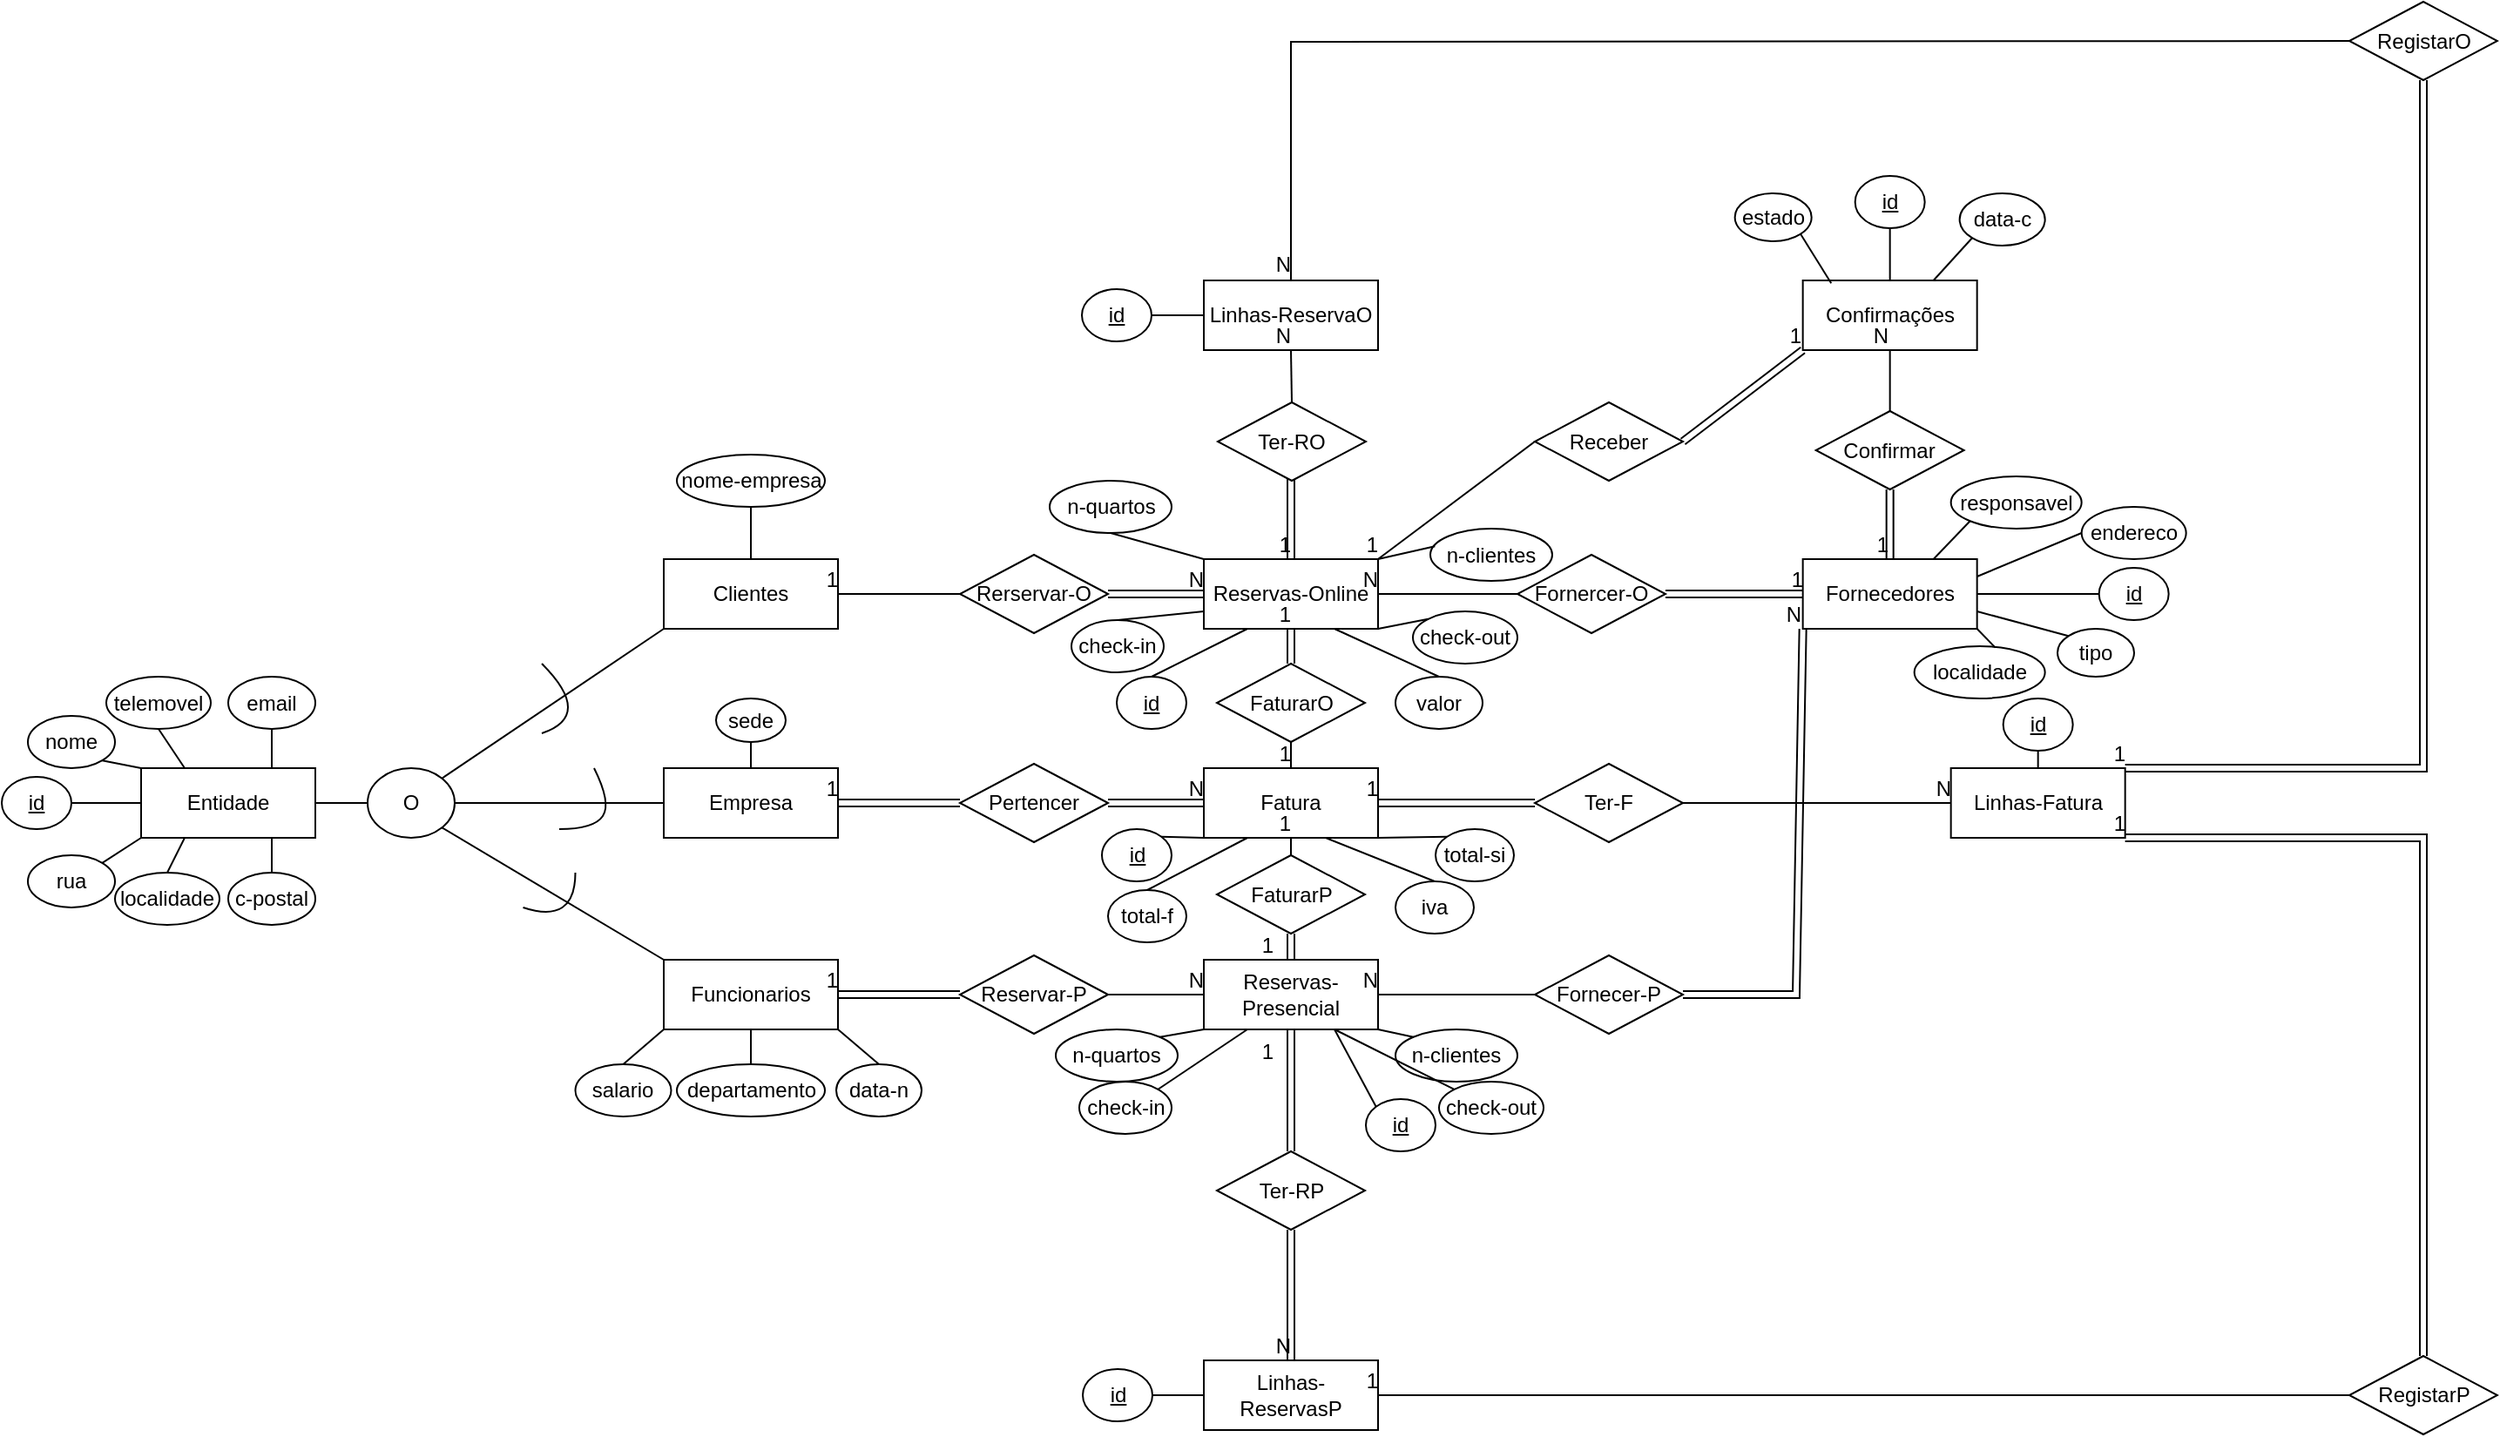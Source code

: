 <mxfile version="18.0.6" type="device"><diagram id="mdg92QptUaK5WNWmYvGY" name="Página-1"><mxGraphModel dx="1504" dy="754" grid="1" gridSize="10" guides="1" tooltips="1" connect="1" arrows="1" fold="1" page="1" pageScale="1" pageWidth="827" pageHeight="1169" math="0" shadow="0"><root><mxCell id="0"/><mxCell id="1" parent="0"/><mxCell id="GrC5DB3GhfZrmPasR_Ly-1" value="Entidade" style="whiteSpace=wrap;html=1;align=center;" parent="1" vertex="1"><mxGeometry x="210" y="570" width="100" height="40" as="geometry"/></mxCell><mxCell id="GrC5DB3GhfZrmPasR_Ly-2" value="Clientes" style="whiteSpace=wrap;html=1;align=center;" parent="1" vertex="1"><mxGeometry x="510" y="450" width="100" height="40" as="geometry"/></mxCell><mxCell id="GrC5DB3GhfZrmPasR_Ly-3" value="Funcionarios" style="whiteSpace=wrap;html=1;align=center;" parent="1" vertex="1"><mxGeometry x="510" y="680" width="100" height="40" as="geometry"/></mxCell><mxCell id="GrC5DB3GhfZrmPasR_Ly-4" value="Reservas-Online" style="whiteSpace=wrap;html=1;align=center;" parent="1" vertex="1"><mxGeometry x="820" y="450" width="100" height="40" as="geometry"/></mxCell><mxCell id="GrC5DB3GhfZrmPasR_Ly-5" value="Reservas-Presencial" style="whiteSpace=wrap;html=1;align=center;" parent="1" vertex="1"><mxGeometry x="820" y="680" width="100" height="40" as="geometry"/></mxCell><mxCell id="GrC5DB3GhfZrmPasR_Ly-6" value="Empresa" style="whiteSpace=wrap;html=1;align=center;" parent="1" vertex="1"><mxGeometry x="510" y="570" width="100" height="40" as="geometry"/></mxCell><mxCell id="GrC5DB3GhfZrmPasR_Ly-7" value="Fornecedores" style="whiteSpace=wrap;html=1;align=center;" parent="1" vertex="1"><mxGeometry x="1163.83" y="450" width="100" height="40" as="geometry"/></mxCell><mxCell id="GrC5DB3GhfZrmPasR_Ly-8" value="Fatura" style="whiteSpace=wrap;html=1;align=center;" parent="1" vertex="1"><mxGeometry x="820" y="570" width="100" height="40" as="geometry"/></mxCell><mxCell id="GrC5DB3GhfZrmPasR_Ly-9" value="Linhas-Fatura" style="whiteSpace=wrap;html=1;align=center;" parent="1" vertex="1"><mxGeometry x="1248.83" y="570" width="100" height="40" as="geometry"/></mxCell><mxCell id="GrC5DB3GhfZrmPasR_Ly-10" value="Confirmações" style="whiteSpace=wrap;html=1;align=center;" parent="1" vertex="1"><mxGeometry x="1163.83" y="290" width="100" height="40" as="geometry"/></mxCell><mxCell id="GrC5DB3GhfZrmPasR_Ly-11" value="" style="endArrow=none;html=1;rounded=0;entryX=0;entryY=1;entryDx=0;entryDy=0;exitX=1;exitY=0;exitDx=0;exitDy=0;" parent="1" source="zmXxQXnWFgljF4syufsj-132" target="GrC5DB3GhfZrmPasR_Ly-2" edge="1"><mxGeometry width="50" height="50" relative="1" as="geometry"><mxPoint x="390" y="570" as="sourcePoint"/><mxPoint x="760" y="610" as="targetPoint"/></mxGeometry></mxCell><mxCell id="GrC5DB3GhfZrmPasR_Ly-12" value="" style="endArrow=none;html=1;rounded=0;entryX=0;entryY=0.5;entryDx=0;entryDy=0;exitX=1;exitY=0.5;exitDx=0;exitDy=0;" parent="1" source="zmXxQXnWFgljF4syufsj-132" target="GrC5DB3GhfZrmPasR_Ly-6" edge="1"><mxGeometry width="50" height="50" relative="1" as="geometry"><mxPoint x="420" y="600" as="sourcePoint"/><mxPoint x="760" y="610" as="targetPoint"/></mxGeometry></mxCell><mxCell id="GrC5DB3GhfZrmPasR_Ly-13" value="" style="endArrow=none;html=1;rounded=0;entryX=0;entryY=0;entryDx=0;entryDy=0;exitX=1;exitY=1;exitDx=0;exitDy=0;" parent="1" source="zmXxQXnWFgljF4syufsj-132" target="GrC5DB3GhfZrmPasR_Ly-3" edge="1"><mxGeometry width="50" height="50" relative="1" as="geometry"><mxPoint x="390" y="680" as="sourcePoint"/><mxPoint x="760" y="610" as="targetPoint"/></mxGeometry></mxCell><mxCell id="GrC5DB3GhfZrmPasR_Ly-16" value="" style="endArrow=none;html=1;rounded=0;startSize=14;endSize=14;sourcePerimeterSpacing=8;targetPerimeterSpacing=8;curved=1;" parent="1" edge="1"><mxGeometry relative="1" as="geometry"><mxPoint x="429.25" y="650" as="sourcePoint"/><mxPoint x="459.25" y="630" as="targetPoint"/><Array as="points"><mxPoint x="459.25" y="660"/></Array></mxGeometry></mxCell><mxCell id="GrC5DB3GhfZrmPasR_Ly-17" value="" style="endArrow=none;html=1;rounded=0;startSize=14;endSize=14;sourcePerimeterSpacing=8;targetPerimeterSpacing=8;curved=1;" parent="1" edge="1"><mxGeometry relative="1" as="geometry"><mxPoint x="450" y="605" as="sourcePoint"/><mxPoint x="470" y="570" as="targetPoint"/><Array as="points"><mxPoint x="470" y="605"/><mxPoint x="480" y="590"/></Array></mxGeometry></mxCell><mxCell id="GrC5DB3GhfZrmPasR_Ly-18" value="" style="endArrow=none;html=1;rounded=0;startSize=14;endSize=14;sourcePerimeterSpacing=8;targetPerimeterSpacing=8;curved=1;" parent="1" edge="1"><mxGeometry relative="1" as="geometry"><mxPoint x="440" y="550" as="sourcePoint"/><mxPoint x="440" y="510" as="targetPoint"/><Array as="points"><mxPoint x="470" y="540"/></Array></mxGeometry></mxCell><mxCell id="GrC5DB3GhfZrmPasR_Ly-19" value="Rerservar-O" style="shape=rhombus;perimeter=rhombusPerimeter;whiteSpace=wrap;html=1;align=center;" parent="1" vertex="1"><mxGeometry x="680" y="447.5" width="85" height="45" as="geometry"/></mxCell><mxCell id="GrC5DB3GhfZrmPasR_Ly-20" value="Reservar-P" style="shape=rhombus;perimeter=rhombusPerimeter;whiteSpace=wrap;html=1;align=center;" parent="1" vertex="1"><mxGeometry x="680" y="677.5" width="85" height="45" as="geometry"/></mxCell><mxCell id="GrC5DB3GhfZrmPasR_Ly-21" value="Fornercer-O" style="shape=rhombus;perimeter=rhombusPerimeter;whiteSpace=wrap;html=1;align=center;" parent="1" vertex="1"><mxGeometry x="1000" y="447.5" width="85" height="45" as="geometry"/></mxCell><mxCell id="GrC5DB3GhfZrmPasR_Ly-28" value="" style="shape=link;html=1;rounded=0;entryX=1;entryY=0.5;entryDx=0;entryDy=0;exitX=0;exitY=0.5;exitDx=0;exitDy=0;" parent="1" source="GrC5DB3GhfZrmPasR_Ly-20" target="GrC5DB3GhfZrmPasR_Ly-3" edge="1"><mxGeometry relative="1" as="geometry"><mxPoint x="690" y="490" as="sourcePoint"/><mxPoint x="620" y="490" as="targetPoint"/></mxGeometry></mxCell><mxCell id="GrC5DB3GhfZrmPasR_Ly-29" value="1" style="resizable=0;html=1;align=right;verticalAlign=bottom;" parent="GrC5DB3GhfZrmPasR_Ly-28" connectable="0" vertex="1"><mxGeometry x="1" relative="1" as="geometry"/></mxCell><mxCell id="GrC5DB3GhfZrmPasR_Ly-30" value="Confirmar" style="shape=rhombus;perimeter=rhombusPerimeter;whiteSpace=wrap;html=1;align=center;" parent="1" vertex="1"><mxGeometry x="1171.33" y="365" width="85" height="45" as="geometry"/></mxCell><mxCell id="GrC5DB3GhfZrmPasR_Ly-31" value="Receber" style="shape=rhombus;perimeter=rhombusPerimeter;whiteSpace=wrap;html=1;align=center;" parent="1" vertex="1"><mxGeometry x="1010" y="360" width="85" height="45" as="geometry"/></mxCell><mxCell id="GrC5DB3GhfZrmPasR_Ly-37" value="" style="shape=link;html=1;rounded=0;entryX=0.5;entryY=0;entryDx=0;entryDy=0;exitX=0.5;exitY=1;exitDx=0;exitDy=0;" parent="1" source="GrC5DB3GhfZrmPasR_Ly-30" target="GrC5DB3GhfZrmPasR_Ly-7" edge="1"><mxGeometry relative="1" as="geometry"><mxPoint x="958.83" y="540" as="sourcePoint"/><mxPoint x="1118.83" y="540" as="targetPoint"/></mxGeometry></mxCell><mxCell id="GrC5DB3GhfZrmPasR_Ly-38" value="1" style="resizable=0;html=1;align=right;verticalAlign=bottom;" parent="GrC5DB3GhfZrmPasR_Ly-37" connectable="0" vertex="1"><mxGeometry x="1" relative="1" as="geometry"/></mxCell><mxCell id="GrC5DB3GhfZrmPasR_Ly-41" value="" style="endArrow=none;html=1;rounded=0;entryX=0;entryY=0.5;entryDx=0;entryDy=0;exitX=1;exitY=0.5;exitDx=0;exitDy=0;" parent="1" source="GrC5DB3GhfZrmPasR_Ly-20" target="GrC5DB3GhfZrmPasR_Ly-5" edge="1"><mxGeometry relative="1" as="geometry"><mxPoint x="960" y="680" as="sourcePoint"/><mxPoint x="1120" y="680" as="targetPoint"/></mxGeometry></mxCell><mxCell id="GrC5DB3GhfZrmPasR_Ly-42" value="N" style="resizable=0;html=1;align=right;verticalAlign=bottom;" parent="GrC5DB3GhfZrmPasR_Ly-41" connectable="0" vertex="1"><mxGeometry x="1" relative="1" as="geometry"/></mxCell><mxCell id="GrC5DB3GhfZrmPasR_Ly-43" value="Pertencer" style="shape=rhombus;perimeter=rhombusPerimeter;whiteSpace=wrap;html=1;align=center;" parent="1" vertex="1"><mxGeometry x="680" y="567.5" width="85" height="45" as="geometry"/></mxCell><mxCell id="GrC5DB3GhfZrmPasR_Ly-46" value="" style="shape=link;html=1;rounded=0;entryX=0;entryY=0.5;entryDx=0;entryDy=0;exitX=1;exitY=0.5;exitDx=0;exitDy=0;" parent="1" source="GrC5DB3GhfZrmPasR_Ly-43" target="GrC5DB3GhfZrmPasR_Ly-8" edge="1"><mxGeometry relative="1" as="geometry"><mxPoint x="910" y="690" as="sourcePoint"/><mxPoint x="1070" y="690" as="targetPoint"/></mxGeometry></mxCell><mxCell id="GrC5DB3GhfZrmPasR_Ly-47" value="N" style="resizable=0;html=1;align=right;verticalAlign=bottom;" parent="GrC5DB3GhfZrmPasR_Ly-46" connectable="0" vertex="1"><mxGeometry x="1" relative="1" as="geometry"/></mxCell><mxCell id="GrC5DB3GhfZrmPasR_Ly-50" value="" style="shape=link;html=1;rounded=0;entryX=1;entryY=0.5;entryDx=0;entryDy=0;exitX=0;exitY=0.5;exitDx=0;exitDy=0;" parent="1" source="GrC5DB3GhfZrmPasR_Ly-43" target="GrC5DB3GhfZrmPasR_Ly-6" edge="1"><mxGeometry relative="1" as="geometry"><mxPoint x="910" y="690" as="sourcePoint"/><mxPoint x="1070" y="690" as="targetPoint"/></mxGeometry></mxCell><mxCell id="GrC5DB3GhfZrmPasR_Ly-51" value="1" style="resizable=0;html=1;align=right;verticalAlign=bottom;" parent="GrC5DB3GhfZrmPasR_Ly-50" connectable="0" vertex="1"><mxGeometry x="1" relative="1" as="geometry"/></mxCell><mxCell id="GrC5DB3GhfZrmPasR_Ly-52" value="Ter-F" style="shape=rhombus;perimeter=rhombusPerimeter;whiteSpace=wrap;html=1;align=center;" parent="1" vertex="1"><mxGeometry x="1010" y="567.5" width="85" height="45" as="geometry"/></mxCell><mxCell id="GrC5DB3GhfZrmPasR_Ly-53" value="" style="shape=link;html=1;rounded=0;entryX=1;entryY=0.5;entryDx=0;entryDy=0;exitX=0;exitY=0.5;exitDx=0;exitDy=0;" parent="1" source="GrC5DB3GhfZrmPasR_Ly-52" target="GrC5DB3GhfZrmPasR_Ly-8" edge="1"><mxGeometry relative="1" as="geometry"><mxPoint x="1160" y="680" as="sourcePoint"/><mxPoint x="1320" y="680" as="targetPoint"/></mxGeometry></mxCell><mxCell id="GrC5DB3GhfZrmPasR_Ly-54" value="1" style="resizable=0;html=1;align=right;verticalAlign=bottom;" parent="GrC5DB3GhfZrmPasR_Ly-53" connectable="0" vertex="1"><mxGeometry x="1" relative="1" as="geometry"/></mxCell><mxCell id="GrC5DB3GhfZrmPasR_Ly-55" value="" style="endArrow=none;html=1;rounded=0;entryX=0;entryY=0.5;entryDx=0;entryDy=0;exitX=1;exitY=0.5;exitDx=0;exitDy=0;" parent="1" source="GrC5DB3GhfZrmPasR_Ly-52" target="GrC5DB3GhfZrmPasR_Ly-9" edge="1"><mxGeometry relative="1" as="geometry"><mxPoint x="1160" y="680" as="sourcePoint"/><mxPoint x="1320" y="680" as="targetPoint"/></mxGeometry></mxCell><mxCell id="GrC5DB3GhfZrmPasR_Ly-56" value="N" style="resizable=0;html=1;align=right;verticalAlign=bottom;" parent="GrC5DB3GhfZrmPasR_Ly-55" connectable="0" vertex="1"><mxGeometry x="1" relative="1" as="geometry"/></mxCell><mxCell id="GrC5DB3GhfZrmPasR_Ly-62" value="" style="endArrow=none;html=1;rounded=0;entryX=1;entryY=0.5;entryDx=0;entryDy=0;exitX=0;exitY=0.5;exitDx=0;exitDy=0;" parent="1" source="GrC5DB3GhfZrmPasR_Ly-21" target="GrC5DB3GhfZrmPasR_Ly-4" edge="1"><mxGeometry relative="1" as="geometry"><mxPoint x="740" y="670" as="sourcePoint"/><mxPoint x="900" y="670" as="targetPoint"/></mxGeometry></mxCell><mxCell id="GrC5DB3GhfZrmPasR_Ly-63" value="N" style="resizable=0;html=1;align=right;verticalAlign=bottom;" parent="GrC5DB3GhfZrmPasR_Ly-62" connectable="0" vertex="1"><mxGeometry x="1" relative="1" as="geometry"/></mxCell><mxCell id="GrC5DB3GhfZrmPasR_Ly-64" value="Fornecer-P" style="shape=rhombus;perimeter=rhombusPerimeter;whiteSpace=wrap;html=1;align=center;" parent="1" vertex="1"><mxGeometry x="1010" y="677.5" width="85" height="45" as="geometry"/></mxCell><mxCell id="GrC5DB3GhfZrmPasR_Ly-65" value="" style="shape=link;html=1;rounded=0;entryX=0;entryY=1;entryDx=0;entryDy=0;exitX=1;exitY=0.5;exitDx=0;exitDy=0;" parent="1" source="GrC5DB3GhfZrmPasR_Ly-64" target="GrC5DB3GhfZrmPasR_Ly-7" edge="1"><mxGeometry relative="1" as="geometry"><mxPoint x="1075" y="587.5" as="sourcePoint"/><mxPoint x="1177.5" y="590" as="targetPoint"/><Array as="points"><mxPoint x="1160" y="700"/></Array></mxGeometry></mxCell><mxCell id="GrC5DB3GhfZrmPasR_Ly-66" value="N" style="resizable=0;html=1;align=right;verticalAlign=bottom;" parent="GrC5DB3GhfZrmPasR_Ly-65" connectable="0" vertex="1"><mxGeometry x="1" relative="1" as="geometry"/></mxCell><mxCell id="GrC5DB3GhfZrmPasR_Ly-67" value="" style="endArrow=none;html=1;rounded=0;entryX=1;entryY=0.5;entryDx=0;entryDy=0;exitX=0;exitY=0.5;exitDx=0;exitDy=0;" parent="1" source="GrC5DB3GhfZrmPasR_Ly-64" target="GrC5DB3GhfZrmPasR_Ly-5" edge="1"><mxGeometry relative="1" as="geometry"><mxPoint x="990" y="587.5" as="sourcePoint"/><mxPoint x="930" y="500" as="targetPoint"/></mxGeometry></mxCell><mxCell id="GrC5DB3GhfZrmPasR_Ly-68" value="N" style="resizable=0;html=1;align=right;verticalAlign=bottom;" parent="GrC5DB3GhfZrmPasR_Ly-67" connectable="0" vertex="1"><mxGeometry x="1" relative="1" as="geometry"/></mxCell><mxCell id="zmXxQXnWFgljF4syufsj-1" value="id" style="ellipse;whiteSpace=wrap;html=1;align=center;fontStyle=4;" vertex="1" parent="1"><mxGeometry x="130" y="575" width="40" height="30" as="geometry"/></mxCell><mxCell id="zmXxQXnWFgljF4syufsj-2" value="nome" style="ellipse;whiteSpace=wrap;html=1;align=center;" vertex="1" parent="1"><mxGeometry x="145" y="540" width="50" height="30" as="geometry"/></mxCell><mxCell id="zmXxQXnWFgljF4syufsj-3" value="rua" style="ellipse;whiteSpace=wrap;html=1;align=center;" vertex="1" parent="1"><mxGeometry x="145" y="620" width="50" height="30" as="geometry"/></mxCell><mxCell id="zmXxQXnWFgljF4syufsj-4" value="localidade" style="ellipse;whiteSpace=wrap;html=1;align=center;" vertex="1" parent="1"><mxGeometry x="195" y="630" width="60" height="30" as="geometry"/></mxCell><mxCell id="zmXxQXnWFgljF4syufsj-5" value="telemovel" style="ellipse;whiteSpace=wrap;html=1;align=center;" vertex="1" parent="1"><mxGeometry x="190" y="517.5" width="60" height="30" as="geometry"/></mxCell><mxCell id="zmXxQXnWFgljF4syufsj-6" value="email" style="ellipse;whiteSpace=wrap;html=1;align=center;" vertex="1" parent="1"><mxGeometry x="260" y="517.5" width="50" height="30" as="geometry"/></mxCell><mxCell id="zmXxQXnWFgljF4syufsj-7" value="c-postal" style="ellipse;whiteSpace=wrap;html=1;align=center;" vertex="1" parent="1"><mxGeometry x="260" y="630" width="50" height="30" as="geometry"/></mxCell><mxCell id="zmXxQXnWFgljF4syufsj-8" value="" style="endArrow=none;html=1;rounded=0;entryX=0.75;entryY=0;entryDx=0;entryDy=0;exitX=0.5;exitY=1;exitDx=0;exitDy=0;" edge="1" parent="1" source="zmXxQXnWFgljF4syufsj-6" target="GrC5DB3GhfZrmPasR_Ly-1"><mxGeometry relative="1" as="geometry"><mxPoint x="370" y="640" as="sourcePoint"/><mxPoint x="530" y="640" as="targetPoint"/></mxGeometry></mxCell><mxCell id="zmXxQXnWFgljF4syufsj-9" value="" style="endArrow=none;html=1;rounded=0;exitX=0.75;exitY=1;exitDx=0;exitDy=0;entryX=0.5;entryY=0;entryDx=0;entryDy=0;" edge="1" parent="1" source="GrC5DB3GhfZrmPasR_Ly-1" target="zmXxQXnWFgljF4syufsj-7"><mxGeometry relative="1" as="geometry"><mxPoint x="370" y="640" as="sourcePoint"/><mxPoint x="530" y="640" as="targetPoint"/></mxGeometry></mxCell><mxCell id="zmXxQXnWFgljF4syufsj-10" value="" style="endArrow=none;html=1;rounded=0;exitX=0.5;exitY=0;exitDx=0;exitDy=0;entryX=0.25;entryY=1;entryDx=0;entryDy=0;" edge="1" parent="1" source="zmXxQXnWFgljF4syufsj-4" target="GrC5DB3GhfZrmPasR_Ly-1"><mxGeometry relative="1" as="geometry"><mxPoint x="370" y="640" as="sourcePoint"/><mxPoint x="530" y="640" as="targetPoint"/></mxGeometry></mxCell><mxCell id="zmXxQXnWFgljF4syufsj-11" value="" style="endArrow=none;html=1;rounded=0;exitX=0.25;exitY=0;exitDx=0;exitDy=0;entryX=0.5;entryY=1;entryDx=0;entryDy=0;" edge="1" parent="1" source="GrC5DB3GhfZrmPasR_Ly-1" target="zmXxQXnWFgljF4syufsj-5"><mxGeometry relative="1" as="geometry"><mxPoint x="370" y="640" as="sourcePoint"/><mxPoint x="530" y="640" as="targetPoint"/></mxGeometry></mxCell><mxCell id="zmXxQXnWFgljF4syufsj-12" value="" style="endArrow=none;html=1;rounded=0;exitX=0;exitY=1;exitDx=0;exitDy=0;entryX=1;entryY=0;entryDx=0;entryDy=0;" edge="1" parent="1" source="GrC5DB3GhfZrmPasR_Ly-1" target="zmXxQXnWFgljF4syufsj-3"><mxGeometry relative="1" as="geometry"><mxPoint x="370" y="640" as="sourcePoint"/><mxPoint x="530" y="640" as="targetPoint"/></mxGeometry></mxCell><mxCell id="zmXxQXnWFgljF4syufsj-13" value="" style="endArrow=none;html=1;rounded=0;exitX=0;exitY=0;exitDx=0;exitDy=0;entryX=1;entryY=1;entryDx=0;entryDy=0;" edge="1" parent="1" source="GrC5DB3GhfZrmPasR_Ly-1" target="zmXxQXnWFgljF4syufsj-2"><mxGeometry relative="1" as="geometry"><mxPoint x="370" y="640" as="sourcePoint"/><mxPoint x="530" y="640" as="targetPoint"/></mxGeometry></mxCell><mxCell id="zmXxQXnWFgljF4syufsj-14" value="" style="endArrow=none;html=1;rounded=0;exitX=0;exitY=0.5;exitDx=0;exitDy=0;entryX=1;entryY=0.5;entryDx=0;entryDy=0;" edge="1" parent="1" source="GrC5DB3GhfZrmPasR_Ly-1" target="zmXxQXnWFgljF4syufsj-1"><mxGeometry relative="1" as="geometry"><mxPoint x="370" y="640" as="sourcePoint"/><mxPoint x="530" y="640" as="targetPoint"/></mxGeometry></mxCell><mxCell id="zmXxQXnWFgljF4syufsj-15" value="nome-empresa" style="ellipse;whiteSpace=wrap;html=1;align=center;" vertex="1" parent="1"><mxGeometry x="517.5" y="390" width="85" height="30" as="geometry"/></mxCell><mxCell id="zmXxQXnWFgljF4syufsj-16" value="" style="endArrow=none;html=1;rounded=0;entryX=0.5;entryY=0;entryDx=0;entryDy=0;exitX=0.5;exitY=1;exitDx=0;exitDy=0;" edge="1" parent="1" source="zmXxQXnWFgljF4syufsj-15" target="GrC5DB3GhfZrmPasR_Ly-2"><mxGeometry relative="1" as="geometry"><mxPoint x="720" y="580" as="sourcePoint"/><mxPoint x="880" y="580" as="targetPoint"/></mxGeometry></mxCell><mxCell id="zmXxQXnWFgljF4syufsj-17" value="departamento" style="ellipse;whiteSpace=wrap;html=1;align=center;" vertex="1" parent="1"><mxGeometry x="517.5" y="740" width="85" height="30" as="geometry"/></mxCell><mxCell id="zmXxQXnWFgljF4syufsj-18" value="salario" style="ellipse;whiteSpace=wrap;html=1;align=center;" vertex="1" parent="1"><mxGeometry x="459.25" y="740" width="55" height="30" as="geometry"/></mxCell><mxCell id="zmXxQXnWFgljF4syufsj-19" value="data-n" style="ellipse;whiteSpace=wrap;html=1;align=center;" vertex="1" parent="1"><mxGeometry x="609" y="740" width="49" height="30" as="geometry"/></mxCell><mxCell id="zmXxQXnWFgljF4syufsj-20" value="" style="endArrow=none;html=1;rounded=0;exitX=1;exitY=1;exitDx=0;exitDy=0;entryX=0.5;entryY=0;entryDx=0;entryDy=0;" edge="1" parent="1" source="GrC5DB3GhfZrmPasR_Ly-3" target="zmXxQXnWFgljF4syufsj-19"><mxGeometry relative="1" as="geometry"><mxPoint x="720" y="670" as="sourcePoint"/><mxPoint x="880" y="670" as="targetPoint"/></mxGeometry></mxCell><mxCell id="zmXxQXnWFgljF4syufsj-21" value="" style="endArrow=none;html=1;rounded=0;exitX=0.5;exitY=1;exitDx=0;exitDy=0;entryX=0.5;entryY=0;entryDx=0;entryDy=0;" edge="1" parent="1" source="GrC5DB3GhfZrmPasR_Ly-3" target="zmXxQXnWFgljF4syufsj-17"><mxGeometry relative="1" as="geometry"><mxPoint x="720" y="670" as="sourcePoint"/><mxPoint x="880" y="670" as="targetPoint"/></mxGeometry></mxCell><mxCell id="zmXxQXnWFgljF4syufsj-22" value="" style="endArrow=none;html=1;rounded=0;exitX=0;exitY=1;exitDx=0;exitDy=0;entryX=0.5;entryY=0;entryDx=0;entryDy=0;" edge="1" parent="1" source="GrC5DB3GhfZrmPasR_Ly-3" target="zmXxQXnWFgljF4syufsj-18"><mxGeometry relative="1" as="geometry"><mxPoint x="620" y="730" as="sourcePoint"/><mxPoint x="646.25" y="750" as="targetPoint"/></mxGeometry></mxCell><mxCell id="zmXxQXnWFgljF4syufsj-23" value="check-in" style="ellipse;whiteSpace=wrap;html=1;align=center;" vertex="1" parent="1"><mxGeometry x="744" y="485" width="53" height="30" as="geometry"/></mxCell><mxCell id="zmXxQXnWFgljF4syufsj-24" value="id" style="ellipse;whiteSpace=wrap;html=1;align=center;fontStyle=4;" vertex="1" parent="1"><mxGeometry x="770" y="517.5" width="40" height="30" as="geometry"/></mxCell><mxCell id="zmXxQXnWFgljF4syufsj-25" value="check-out" style="ellipse;whiteSpace=wrap;html=1;align=center;" vertex="1" parent="1"><mxGeometry x="940" y="480" width="60" height="30" as="geometry"/></mxCell><mxCell id="zmXxQXnWFgljF4syufsj-26" value="n-quartos" style="ellipse;whiteSpace=wrap;html=1;align=center;" vertex="1" parent="1"><mxGeometry x="731.5" y="405" width="70" height="30" as="geometry"/></mxCell><mxCell id="zmXxQXnWFgljF4syufsj-27" value="n-clientes" style="ellipse;whiteSpace=wrap;html=1;align=center;" vertex="1" parent="1"><mxGeometry x="950" y="432.5" width="70" height="30" as="geometry"/></mxCell><mxCell id="zmXxQXnWFgljF4syufsj-28" value="" style="endArrow=none;html=1;rounded=0;exitX=0;exitY=0;exitDx=0;exitDy=0;entryX=0.5;entryY=1;entryDx=0;entryDy=0;" edge="1" parent="1" source="GrC5DB3GhfZrmPasR_Ly-4" target="zmXxQXnWFgljF4syufsj-26"><mxGeometry relative="1" as="geometry"><mxPoint x="720" y="660" as="sourcePoint"/><mxPoint x="880" y="660" as="targetPoint"/></mxGeometry></mxCell><mxCell id="zmXxQXnWFgljF4syufsj-29" value="" style="endArrow=none;html=1;rounded=0;exitX=0;exitY=0.75;exitDx=0;exitDy=0;entryX=0.5;entryY=0;entryDx=0;entryDy=0;" edge="1" parent="1" source="GrC5DB3GhfZrmPasR_Ly-4" target="zmXxQXnWFgljF4syufsj-23"><mxGeometry relative="1" as="geometry"><mxPoint x="720" y="660" as="sourcePoint"/><mxPoint x="880" y="660" as="targetPoint"/></mxGeometry></mxCell><mxCell id="zmXxQXnWFgljF4syufsj-30" value="" style="endArrow=none;html=1;rounded=0;exitX=0.25;exitY=1;exitDx=0;exitDy=0;entryX=0.5;entryY=0;entryDx=0;entryDy=0;" edge="1" parent="1" source="GrC5DB3GhfZrmPasR_Ly-4" target="zmXxQXnWFgljF4syufsj-24"><mxGeometry relative="1" as="geometry"><mxPoint x="720" y="660" as="sourcePoint"/><mxPoint x="880" y="660" as="targetPoint"/></mxGeometry></mxCell><mxCell id="zmXxQXnWFgljF4syufsj-31" value="" style="endArrow=none;html=1;rounded=0;exitX=1;exitY=1;exitDx=0;exitDy=0;entryX=0;entryY=0;entryDx=0;entryDy=0;" edge="1" parent="1" source="GrC5DB3GhfZrmPasR_Ly-4" target="zmXxQXnWFgljF4syufsj-25"><mxGeometry relative="1" as="geometry"><mxPoint x="720" y="660" as="sourcePoint"/><mxPoint x="880" y="660" as="targetPoint"/></mxGeometry></mxCell><mxCell id="zmXxQXnWFgljF4syufsj-32" value="" style="endArrow=none;html=1;rounded=0;exitX=1;exitY=0;exitDx=0;exitDy=0;entryX=0.038;entryY=0.339;entryDx=0;entryDy=0;entryPerimeter=0;" edge="1" parent="1" source="GrC5DB3GhfZrmPasR_Ly-4" target="zmXxQXnWFgljF4syufsj-27"><mxGeometry relative="1" as="geometry"><mxPoint x="720" y="660" as="sourcePoint"/><mxPoint x="880" y="660" as="targetPoint"/></mxGeometry></mxCell><mxCell id="zmXxQXnWFgljF4syufsj-33" value="n-quartos" style="ellipse;whiteSpace=wrap;html=1;align=center;" vertex="1" parent="1"><mxGeometry x="735" y="720" width="70" height="30" as="geometry"/></mxCell><mxCell id="zmXxQXnWFgljF4syufsj-34" value="check-in" style="ellipse;whiteSpace=wrap;html=1;align=center;" vertex="1" parent="1"><mxGeometry x="748.5" y="750" width="53" height="30" as="geometry"/></mxCell><mxCell id="zmXxQXnWFgljF4syufsj-35" value="id" style="ellipse;whiteSpace=wrap;html=1;align=center;fontStyle=4;" vertex="1" parent="1"><mxGeometry x="913" y="760" width="40" height="30" as="geometry"/></mxCell><mxCell id="zmXxQXnWFgljF4syufsj-36" value="check-out" style="ellipse;whiteSpace=wrap;html=1;align=center;" vertex="1" parent="1"><mxGeometry x="955" y="750" width="60" height="30" as="geometry"/></mxCell><mxCell id="zmXxQXnWFgljF4syufsj-37" value="n-clientes" style="ellipse;whiteSpace=wrap;html=1;align=center;" vertex="1" parent="1"><mxGeometry x="930" y="720" width="70" height="30" as="geometry"/></mxCell><mxCell id="zmXxQXnWFgljF4syufsj-38" value="" style="endArrow=none;html=1;rounded=0;entryX=0;entryY=1;entryDx=0;entryDy=0;exitX=1;exitY=0;exitDx=0;exitDy=0;" edge="1" parent="1" source="zmXxQXnWFgljF4syufsj-33" target="GrC5DB3GhfZrmPasR_Ly-5"><mxGeometry relative="1" as="geometry"><mxPoint x="750" y="600" as="sourcePoint"/><mxPoint x="910" y="600" as="targetPoint"/></mxGeometry></mxCell><mxCell id="zmXxQXnWFgljF4syufsj-39" value="" style="endArrow=none;html=1;rounded=0;entryX=0.25;entryY=1;entryDx=0;entryDy=0;exitX=1;exitY=0;exitDx=0;exitDy=0;" edge="1" parent="1" source="zmXxQXnWFgljF4syufsj-34" target="GrC5DB3GhfZrmPasR_Ly-5"><mxGeometry relative="1" as="geometry"><mxPoint x="820" y="760" as="sourcePoint"/><mxPoint x="910" y="600" as="targetPoint"/></mxGeometry></mxCell><mxCell id="zmXxQXnWFgljF4syufsj-40" value="" style="endArrow=none;html=1;rounded=0;exitX=0.75;exitY=1;exitDx=0;exitDy=0;entryX=0;entryY=0;entryDx=0;entryDy=0;" edge="1" parent="1" source="GrC5DB3GhfZrmPasR_Ly-5" target="zmXxQXnWFgljF4syufsj-35"><mxGeometry relative="1" as="geometry"><mxPoint x="750" y="600" as="sourcePoint"/><mxPoint x="920" y="770" as="targetPoint"/></mxGeometry></mxCell><mxCell id="zmXxQXnWFgljF4syufsj-41" value="" style="endArrow=none;html=1;rounded=0;entryX=0;entryY=0;entryDx=0;entryDy=0;exitX=0.75;exitY=1;exitDx=0;exitDy=0;" edge="1" parent="1" source="GrC5DB3GhfZrmPasR_Ly-5" target="zmXxQXnWFgljF4syufsj-36"><mxGeometry relative="1" as="geometry"><mxPoint x="750" y="600" as="sourcePoint"/><mxPoint x="910" y="600" as="targetPoint"/></mxGeometry></mxCell><mxCell id="zmXxQXnWFgljF4syufsj-42" value="" style="endArrow=none;html=1;rounded=0;entryX=1;entryY=1;entryDx=0;entryDy=0;exitX=0;exitY=0;exitDx=0;exitDy=0;" edge="1" parent="1" source="zmXxQXnWFgljF4syufsj-37" target="GrC5DB3GhfZrmPasR_Ly-5"><mxGeometry relative="1" as="geometry"><mxPoint x="750" y="600" as="sourcePoint"/><mxPoint x="910" y="600" as="targetPoint"/></mxGeometry></mxCell><mxCell id="zmXxQXnWFgljF4syufsj-43" value="id" style="ellipse;whiteSpace=wrap;html=1;align=center;fontStyle=4;" vertex="1" parent="1"><mxGeometry x="1193.83" y="230" width="40" height="30" as="geometry"/></mxCell><mxCell id="zmXxQXnWFgljF4syufsj-44" value="estado" style="ellipse;whiteSpace=wrap;html=1;align=center;" vertex="1" parent="1"><mxGeometry x="1124.83" y="240" width="44" height="27.5" as="geometry"/></mxCell><mxCell id="zmXxQXnWFgljF4syufsj-45" value="data-c" style="ellipse;whiteSpace=wrap;html=1;align=center;" vertex="1" parent="1"><mxGeometry x="1253.83" y="240" width="49" height="30" as="geometry"/></mxCell><mxCell id="zmXxQXnWFgljF4syufsj-46" value="" style="endArrow=none;html=1;rounded=0;exitX=1;exitY=1;exitDx=0;exitDy=0;entryX=0.163;entryY=0.04;entryDx=0;entryDy=0;entryPerimeter=0;" edge="1" parent="1" source="zmXxQXnWFgljF4syufsj-44" target="GrC5DB3GhfZrmPasR_Ly-10"><mxGeometry relative="1" as="geometry"><mxPoint x="1063.83" y="350" as="sourcePoint"/><mxPoint x="1223.83" y="350" as="targetPoint"/></mxGeometry></mxCell><mxCell id="zmXxQXnWFgljF4syufsj-48" value="" style="endArrow=none;html=1;rounded=0;entryX=0.75;entryY=0;entryDx=0;entryDy=0;exitX=0;exitY=1;exitDx=0;exitDy=0;" edge="1" parent="1" source="zmXxQXnWFgljF4syufsj-45" target="GrC5DB3GhfZrmPasR_Ly-10"><mxGeometry relative="1" as="geometry"><mxPoint x="1063.83" y="350" as="sourcePoint"/><mxPoint x="1223.83" y="350" as="targetPoint"/></mxGeometry></mxCell><mxCell id="zmXxQXnWFgljF4syufsj-49" value="id" style="ellipse;whiteSpace=wrap;html=1;align=center;fontStyle=4;" vertex="1" parent="1"><mxGeometry x="1333.83" y="455" width="40" height="30" as="geometry"/></mxCell><mxCell id="zmXxQXnWFgljF4syufsj-50" value="tipo" style="ellipse;whiteSpace=wrap;html=1;align=center;" vertex="1" parent="1"><mxGeometry x="1310" y="490" width="44" height="27.5" as="geometry"/></mxCell><mxCell id="zmXxQXnWFgljF4syufsj-51" value="responsavel" style="ellipse;whiteSpace=wrap;html=1;align=center;" vertex="1" parent="1"><mxGeometry x="1248.83" y="402.5" width="75" height="30" as="geometry"/></mxCell><mxCell id="zmXxQXnWFgljF4syufsj-52" value="localidade" style="ellipse;whiteSpace=wrap;html=1;align=center;" vertex="1" parent="1"><mxGeometry x="1227.83" y="500" width="75" height="30" as="geometry"/></mxCell><mxCell id="zmXxQXnWFgljF4syufsj-54" value="endereco" style="ellipse;whiteSpace=wrap;html=1;align=center;" vertex="1" parent="1"><mxGeometry x="1323.83" y="420" width="60" height="30" as="geometry"/></mxCell><mxCell id="zmXxQXnWFgljF4syufsj-56" value="" style="endArrow=none;html=1;rounded=0;entryX=0.75;entryY=0;entryDx=0;entryDy=0;exitX=0;exitY=1;exitDx=0;exitDy=0;" edge="1" parent="1" source="zmXxQXnWFgljF4syufsj-51" target="GrC5DB3GhfZrmPasR_Ly-7"><mxGeometry relative="1" as="geometry"><mxPoint x="1168.83" y="470" as="sourcePoint"/><mxPoint x="1328.83" y="470" as="targetPoint"/></mxGeometry></mxCell><mxCell id="zmXxQXnWFgljF4syufsj-57" value="" style="endArrow=none;html=1;rounded=0;exitX=1;exitY=0.25;exitDx=0;exitDy=0;entryX=0;entryY=0.5;entryDx=0;entryDy=0;" edge="1" parent="1" source="GrC5DB3GhfZrmPasR_Ly-7" target="zmXxQXnWFgljF4syufsj-54"><mxGeometry relative="1" as="geometry"><mxPoint x="1168.83" y="470" as="sourcePoint"/><mxPoint x="1328.83" y="470" as="targetPoint"/></mxGeometry></mxCell><mxCell id="zmXxQXnWFgljF4syufsj-58" value="" style="endArrow=none;html=1;rounded=0;entryX=0.62;entryY=0.027;entryDx=0;entryDy=0;exitX=1;exitY=1;exitDx=0;exitDy=0;entryPerimeter=0;" edge="1" parent="1" source="GrC5DB3GhfZrmPasR_Ly-7" target="zmXxQXnWFgljF4syufsj-52"><mxGeometry relative="1" as="geometry"><mxPoint x="1260" y="490" as="sourcePoint"/><mxPoint x="1328.83" y="470" as="targetPoint"/></mxGeometry></mxCell><mxCell id="zmXxQXnWFgljF4syufsj-60" value="" style="endArrow=none;html=1;rounded=0;entryX=0;entryY=0.5;entryDx=0;entryDy=0;exitX=1;exitY=0.5;exitDx=0;exitDy=0;" edge="1" parent="1" source="GrC5DB3GhfZrmPasR_Ly-7" target="zmXxQXnWFgljF4syufsj-49"><mxGeometry relative="1" as="geometry"><mxPoint x="1268.83" y="450" as="sourcePoint"/><mxPoint x="1328.83" y="470" as="targetPoint"/></mxGeometry></mxCell><mxCell id="zmXxQXnWFgljF4syufsj-62" value="" style="endArrow=none;html=1;rounded=0;entryX=0;entryY=0;entryDx=0;entryDy=0;exitX=1;exitY=0.75;exitDx=0;exitDy=0;" edge="1" parent="1" source="GrC5DB3GhfZrmPasR_Ly-7" target="zmXxQXnWFgljF4syufsj-50"><mxGeometry relative="1" as="geometry"><mxPoint x="1168.83" y="470" as="sourcePoint"/><mxPoint x="1328.83" y="470" as="targetPoint"/></mxGeometry></mxCell><mxCell id="zmXxQXnWFgljF4syufsj-64" value="id" style="ellipse;whiteSpace=wrap;html=1;align=center;fontStyle=4;" vertex="1" parent="1"><mxGeometry x="761.5" y="605" width="40" height="30" as="geometry"/></mxCell><mxCell id="zmXxQXnWFgljF4syufsj-65" value="total-f" style="ellipse;whiteSpace=wrap;html=1;align=center;" vertex="1" parent="1"><mxGeometry x="765" y="640" width="45" height="30" as="geometry"/></mxCell><mxCell id="zmXxQXnWFgljF4syufsj-66" value="iva" style="ellipse;whiteSpace=wrap;html=1;align=center;" vertex="1" parent="1"><mxGeometry x="930" y="635" width="45" height="30" as="geometry"/></mxCell><mxCell id="zmXxQXnWFgljF4syufsj-67" value="total-si" style="ellipse;whiteSpace=wrap;html=1;align=center;" vertex="1" parent="1"><mxGeometry x="953" y="605" width="45" height="30" as="geometry"/></mxCell><mxCell id="zmXxQXnWFgljF4syufsj-69" value="" style="endArrow=none;html=1;rounded=0;entryX=0;entryY=1;entryDx=0;entryDy=0;exitX=1;exitY=0;exitDx=0;exitDy=0;" edge="1" parent="1" source="zmXxQXnWFgljF4syufsj-64" target="GrC5DB3GhfZrmPasR_Ly-8"><mxGeometry relative="1" as="geometry"><mxPoint x="625" y="650" as="sourcePoint"/><mxPoint x="785" y="650" as="targetPoint"/></mxGeometry></mxCell><mxCell id="zmXxQXnWFgljF4syufsj-70" value="" style="endArrow=none;html=1;rounded=0;entryX=0.25;entryY=1;entryDx=0;entryDy=0;exitX=0.5;exitY=0;exitDx=0;exitDy=0;" edge="1" parent="1" source="zmXxQXnWFgljF4syufsj-65" target="GrC5DB3GhfZrmPasR_Ly-8"><mxGeometry relative="1" as="geometry"><mxPoint x="625" y="650" as="sourcePoint"/><mxPoint x="785" y="650" as="targetPoint"/></mxGeometry></mxCell><mxCell id="zmXxQXnWFgljF4syufsj-71" value="" style="endArrow=none;html=1;rounded=0;entryX=0.7;entryY=1;entryDx=0;entryDy=0;exitX=0.5;exitY=0;exitDx=0;exitDy=0;entryPerimeter=0;" edge="1" parent="1" source="zmXxQXnWFgljF4syufsj-66" target="GrC5DB3GhfZrmPasR_Ly-8"><mxGeometry relative="1" as="geometry"><mxPoint x="625" y="650" as="sourcePoint"/><mxPoint x="785" y="650" as="targetPoint"/></mxGeometry></mxCell><mxCell id="zmXxQXnWFgljF4syufsj-72" value="" style="endArrow=none;html=1;rounded=0;entryX=1;entryY=1;entryDx=0;entryDy=0;exitX=0;exitY=0;exitDx=0;exitDy=0;" edge="1" parent="1" source="zmXxQXnWFgljF4syufsj-67" target="GrC5DB3GhfZrmPasR_Ly-8"><mxGeometry relative="1" as="geometry"><mxPoint x="625" y="650" as="sourcePoint"/><mxPoint x="785" y="650" as="targetPoint"/></mxGeometry></mxCell><mxCell id="zmXxQXnWFgljF4syufsj-73" value="id" style="ellipse;whiteSpace=wrap;html=1;align=center;fontStyle=4;" vertex="1" parent="1"><mxGeometry x="1278.83" y="530" width="40" height="30" as="geometry"/></mxCell><mxCell id="zmXxQXnWFgljF4syufsj-74" value="" style="endArrow=none;html=1;rounded=0;entryX=0.5;entryY=0;entryDx=0;entryDy=0;exitX=0.5;exitY=1;exitDx=0;exitDy=0;" edge="1" parent="1" source="zmXxQXnWFgljF4syufsj-73" target="GrC5DB3GhfZrmPasR_Ly-9"><mxGeometry relative="1" as="geometry"><mxPoint x="1691.17" y="630" as="sourcePoint"/><mxPoint x="1851.17" y="630" as="targetPoint"/></mxGeometry></mxCell><mxCell id="zmXxQXnWFgljF4syufsj-75" value="sede" style="ellipse;whiteSpace=wrap;html=1;align=center;" vertex="1" parent="1"><mxGeometry x="540" y="530" width="40" height="25" as="geometry"/></mxCell><mxCell id="zmXxQXnWFgljF4syufsj-76" value="" style="endArrow=none;html=1;rounded=0;entryX=0.5;entryY=1;entryDx=0;entryDy=0;exitX=0.5;exitY=0;exitDx=0;exitDy=0;" edge="1" parent="1" source="GrC5DB3GhfZrmPasR_Ly-6" target="zmXxQXnWFgljF4syufsj-75"><mxGeometry relative="1" as="geometry"><mxPoint x="740" y="650" as="sourcePoint"/><mxPoint x="900" y="650" as="targetPoint"/></mxGeometry></mxCell><mxCell id="zmXxQXnWFgljF4syufsj-81" value="" style="endArrow=none;html=1;rounded=0;entryX=1;entryY=0.5;entryDx=0;entryDy=0;exitX=0;exitY=0.5;exitDx=0;exitDy=0;" edge="1" parent="1" source="GrC5DB3GhfZrmPasR_Ly-19" target="GrC5DB3GhfZrmPasR_Ly-2"><mxGeometry relative="1" as="geometry"><mxPoint x="610" y="580" as="sourcePoint"/><mxPoint x="770" y="580" as="targetPoint"/></mxGeometry></mxCell><mxCell id="zmXxQXnWFgljF4syufsj-82" value="1" style="resizable=0;html=1;align=right;verticalAlign=bottom;" connectable="0" vertex="1" parent="zmXxQXnWFgljF4syufsj-81"><mxGeometry x="1" relative="1" as="geometry"/></mxCell><mxCell id="zmXxQXnWFgljF4syufsj-83" value="" style="shape=link;html=1;rounded=0;entryX=0;entryY=0.5;entryDx=0;entryDy=0;exitX=1;exitY=0.5;exitDx=0;exitDy=0;" edge="1" parent="1" source="GrC5DB3GhfZrmPasR_Ly-19" target="GrC5DB3GhfZrmPasR_Ly-4"><mxGeometry relative="1" as="geometry"><mxPoint x="610" y="580" as="sourcePoint"/><mxPoint x="770" y="580" as="targetPoint"/></mxGeometry></mxCell><mxCell id="zmXxQXnWFgljF4syufsj-84" value="N" style="resizable=0;html=1;align=right;verticalAlign=bottom;" connectable="0" vertex="1" parent="zmXxQXnWFgljF4syufsj-83"><mxGeometry x="1" relative="1" as="geometry"/></mxCell><mxCell id="zmXxQXnWFgljF4syufsj-85" value="" style="endArrow=none;html=1;rounded=0;exitX=0;exitY=0.5;exitDx=0;exitDy=0;entryX=1;entryY=0;entryDx=0;entryDy=0;" edge="1" parent="1" source="GrC5DB3GhfZrmPasR_Ly-31" target="GrC5DB3GhfZrmPasR_Ly-4"><mxGeometry relative="1" as="geometry"><mxPoint x="970.33" y="360" as="sourcePoint"/><mxPoint x="910" y="370" as="targetPoint"/></mxGeometry></mxCell><mxCell id="zmXxQXnWFgljF4syufsj-86" value="1" style="resizable=0;html=1;align=right;verticalAlign=bottom;" connectable="0" vertex="1" parent="zmXxQXnWFgljF4syufsj-85"><mxGeometry x="1" relative="1" as="geometry"/></mxCell><mxCell id="zmXxQXnWFgljF4syufsj-87" value="" style="shape=link;html=1;rounded=0;entryX=0;entryY=1;entryDx=0;entryDy=0;exitX=1;exitY=0.5;exitDx=0;exitDy=0;" edge="1" parent="1" source="GrC5DB3GhfZrmPasR_Ly-31" target="GrC5DB3GhfZrmPasR_Ly-10"><mxGeometry relative="1" as="geometry"><mxPoint x="1170.83" y="340" as="sourcePoint"/><mxPoint x="1330.83" y="340" as="targetPoint"/></mxGeometry></mxCell><mxCell id="zmXxQXnWFgljF4syufsj-88" value="1" style="resizable=0;html=1;align=right;verticalAlign=bottom;" connectable="0" vertex="1" parent="zmXxQXnWFgljF4syufsj-87"><mxGeometry x="1" relative="1" as="geometry"/></mxCell><mxCell id="zmXxQXnWFgljF4syufsj-89" value="" style="endArrow=none;html=1;rounded=0;exitX=0.5;exitY=0;exitDx=0;exitDy=0;entryX=0.5;entryY=1;entryDx=0;entryDy=0;" edge="1" parent="1" source="GrC5DB3GhfZrmPasR_Ly-30" target="GrC5DB3GhfZrmPasR_Ly-10"><mxGeometry relative="1" as="geometry"><mxPoint x="988.83" y="447.5" as="sourcePoint"/><mxPoint x="1214" y="340" as="targetPoint"/><Array as="points"/></mxGeometry></mxCell><mxCell id="zmXxQXnWFgljF4syufsj-90" value="N" style="resizable=0;html=1;align=right;verticalAlign=bottom;" connectable="0" vertex="1" parent="zmXxQXnWFgljF4syufsj-89"><mxGeometry x="1" relative="1" as="geometry"/></mxCell><mxCell id="zmXxQXnWFgljF4syufsj-91" value="" style="shape=link;html=1;rounded=0;entryX=0;entryY=0.5;entryDx=0;entryDy=0;exitX=1;exitY=0.5;exitDx=0;exitDy=0;" edge="1" parent="1" source="GrC5DB3GhfZrmPasR_Ly-21" target="GrC5DB3GhfZrmPasR_Ly-7"><mxGeometry relative="1" as="geometry"><mxPoint x="840" y="530" as="sourcePoint"/><mxPoint x="1000" y="530" as="targetPoint"/></mxGeometry></mxCell><mxCell id="zmXxQXnWFgljF4syufsj-92" value="1" style="resizable=0;html=1;align=right;verticalAlign=bottom;" connectable="0" vertex="1" parent="zmXxQXnWFgljF4syufsj-91"><mxGeometry x="1" relative="1" as="geometry"/></mxCell><mxCell id="zmXxQXnWFgljF4syufsj-95" value="" style="endArrow=none;html=1;rounded=0;exitX=0.5;exitY=1;exitDx=0;exitDy=0;entryX=0.5;entryY=0;entryDx=0;entryDy=0;" edge="1" parent="1" source="zmXxQXnWFgljF4syufsj-43" target="GrC5DB3GhfZrmPasR_Ly-10"><mxGeometry relative="1" as="geometry"><mxPoint x="1172.506" y="273.397" as="sourcePoint"/><mxPoint x="1190.13" y="301.6" as="targetPoint"/></mxGeometry></mxCell><mxCell id="zmXxQXnWFgljF4syufsj-96" value="Linhas-ReservaO" style="whiteSpace=wrap;html=1;align=center;" vertex="1" parent="1"><mxGeometry x="820" y="290" width="100" height="40" as="geometry"/></mxCell><mxCell id="zmXxQXnWFgljF4syufsj-98" value="" style="shape=link;html=1;rounded=0;entryX=0.5;entryY=0;entryDx=0;entryDy=0;" edge="1" parent="1" target="GrC5DB3GhfZrmPasR_Ly-4"><mxGeometry relative="1" as="geometry"><mxPoint x="870" y="400" as="sourcePoint"/><mxPoint x="930" y="600" as="targetPoint"/></mxGeometry></mxCell><mxCell id="zmXxQXnWFgljF4syufsj-99" value="1" style="resizable=0;html=1;align=right;verticalAlign=bottom;" connectable="0" vertex="1" parent="zmXxQXnWFgljF4syufsj-98"><mxGeometry x="1" relative="1" as="geometry"/></mxCell><mxCell id="zmXxQXnWFgljF4syufsj-100" value="Ter-RO" style="shape=rhombus;perimeter=rhombusPerimeter;whiteSpace=wrap;html=1;align=center;" vertex="1" parent="1"><mxGeometry x="828" y="360" width="85" height="45" as="geometry"/></mxCell><mxCell id="zmXxQXnWFgljF4syufsj-101" value="" style="endArrow=none;html=1;rounded=0;entryX=0.5;entryY=1;entryDx=0;entryDy=0;exitX=0.5;exitY=0;exitDx=0;exitDy=0;" edge="1" parent="1" source="zmXxQXnWFgljF4syufsj-100" target="zmXxQXnWFgljF4syufsj-96"><mxGeometry relative="1" as="geometry"><mxPoint x="1435" y="720" as="sourcePoint"/><mxPoint x="1510" y="720" as="targetPoint"/></mxGeometry></mxCell><mxCell id="zmXxQXnWFgljF4syufsj-102" value="N" style="resizable=0;html=1;align=right;verticalAlign=bottom;" connectable="0" vertex="1" parent="zmXxQXnWFgljF4syufsj-101"><mxGeometry x="1" relative="1" as="geometry"/></mxCell><mxCell id="zmXxQXnWFgljF4syufsj-103" value="RegistarO" style="shape=rhombus;perimeter=rhombusPerimeter;whiteSpace=wrap;html=1;align=center;" vertex="1" parent="1"><mxGeometry x="1477.5" y="130" width="85" height="45" as="geometry"/></mxCell><mxCell id="zmXxQXnWFgljF4syufsj-108" value="valor" style="ellipse;whiteSpace=wrap;html=1;align=center;" vertex="1" parent="1"><mxGeometry x="930" y="517.5" width="50" height="30" as="geometry"/></mxCell><mxCell id="zmXxQXnWFgljF4syufsj-109" value="id" style="ellipse;whiteSpace=wrap;html=1;align=center;fontStyle=4;" vertex="1" parent="1"><mxGeometry x="750.0" y="295" width="40" height="30" as="geometry"/></mxCell><mxCell id="zmXxQXnWFgljF4syufsj-110" value="" style="endArrow=none;html=1;rounded=0;exitX=1;exitY=0.5;exitDx=0;exitDy=0;entryX=0;entryY=0.5;entryDx=0;entryDy=0;" edge="1" parent="1" source="zmXxQXnWFgljF4syufsj-109" target="zmXxQXnWFgljF4syufsj-96"><mxGeometry relative="1" as="geometry"><mxPoint x="1160" y="380" as="sourcePoint"/><mxPoint x="1320" y="380" as="targetPoint"/></mxGeometry></mxCell><mxCell id="zmXxQXnWFgljF4syufsj-111" value="" style="shape=link;html=1;rounded=0;entryX=1;entryY=0;entryDx=0;entryDy=0;exitX=0.5;exitY=1;exitDx=0;exitDy=0;" edge="1" parent="1" source="zmXxQXnWFgljF4syufsj-103" target="GrC5DB3GhfZrmPasR_Ly-9"><mxGeometry relative="1" as="geometry"><mxPoint x="1160" y="380" as="sourcePoint"/><mxPoint x="1320" y="380" as="targetPoint"/><Array as="points"><mxPoint x="1520" y="570"/></Array></mxGeometry></mxCell><mxCell id="zmXxQXnWFgljF4syufsj-112" value="1" style="resizable=0;html=1;align=right;verticalAlign=bottom;" connectable="0" vertex="1" parent="zmXxQXnWFgljF4syufsj-111"><mxGeometry x="1" relative="1" as="geometry"/></mxCell><mxCell id="zmXxQXnWFgljF4syufsj-113" value="" style="endArrow=none;html=1;rounded=0;entryX=0.5;entryY=0;entryDx=0;entryDy=0;exitX=0;exitY=0.5;exitDx=0;exitDy=0;" edge="1" parent="1" source="zmXxQXnWFgljF4syufsj-103" target="zmXxQXnWFgljF4syufsj-96"><mxGeometry relative="1" as="geometry"><mxPoint x="1160" y="380" as="sourcePoint"/><mxPoint x="1320" y="380" as="targetPoint"/><Array as="points"><mxPoint x="870" y="153"/></Array></mxGeometry></mxCell><mxCell id="zmXxQXnWFgljF4syufsj-114" value="N" style="resizable=0;html=1;align=right;verticalAlign=bottom;" connectable="0" vertex="1" parent="zmXxQXnWFgljF4syufsj-113"><mxGeometry x="1" relative="1" as="geometry"/></mxCell><mxCell id="zmXxQXnWFgljF4syufsj-115" value="Linhas-ReservasP" style="whiteSpace=wrap;html=1;align=center;" vertex="1" parent="1"><mxGeometry x="820" y="910" width="100" height="40" as="geometry"/></mxCell><mxCell id="zmXxQXnWFgljF4syufsj-116" value="id" style="ellipse;whiteSpace=wrap;html=1;align=center;fontStyle=4;" vertex="1" parent="1"><mxGeometry x="750.5" y="915" width="40" height="30" as="geometry"/></mxCell><mxCell id="zmXxQXnWFgljF4syufsj-117" value="" style="endArrow=none;html=1;rounded=0;entryX=0;entryY=0.5;entryDx=0;entryDy=0;exitX=1;exitY=0.5;exitDx=0;exitDy=0;" edge="1" parent="1" source="zmXxQXnWFgljF4syufsj-116" target="zmXxQXnWFgljF4syufsj-115"><mxGeometry relative="1" as="geometry"><mxPoint x="842" y="730" as="sourcePoint"/><mxPoint x="1002" y="730" as="targetPoint"/></mxGeometry></mxCell><mxCell id="zmXxQXnWFgljF4syufsj-122" value="Ter-RP" style="shape=rhombus;perimeter=rhombusPerimeter;whiteSpace=wrap;html=1;align=center;" vertex="1" parent="1"><mxGeometry x="827.5" y="790" width="85" height="45" as="geometry"/></mxCell><mxCell id="zmXxQXnWFgljF4syufsj-123" value="" style="shape=link;html=1;rounded=0;exitX=0.5;exitY=0;exitDx=0;exitDy=0;entryX=0.5;entryY=1;entryDx=0;entryDy=0;" edge="1" parent="1" source="zmXxQXnWFgljF4syufsj-122" target="GrC5DB3GhfZrmPasR_Ly-5"><mxGeometry relative="1" as="geometry"><mxPoint x="880" y="792.5" as="sourcePoint"/><mxPoint x="880" y="722.5" as="targetPoint"/></mxGeometry></mxCell><mxCell id="zmXxQXnWFgljF4syufsj-124" value="1" style="resizable=0;html=1;align=right;verticalAlign=bottom;" connectable="0" vertex="1" parent="zmXxQXnWFgljF4syufsj-123"><mxGeometry x="1" relative="1" as="geometry"><mxPoint x="-10" y="21" as="offset"/></mxGeometry></mxCell><mxCell id="zmXxQXnWFgljF4syufsj-127" value="RegistarP" style="shape=rhombus;perimeter=rhombusPerimeter;whiteSpace=wrap;html=1;align=center;" vertex="1" parent="1"><mxGeometry x="1477.5" y="907.5" width="85" height="45" as="geometry"/></mxCell><mxCell id="zmXxQXnWFgljF4syufsj-128" value="" style="shape=link;html=1;rounded=0;entryX=1;entryY=1;entryDx=0;entryDy=0;exitX=0.5;exitY=0;exitDx=0;exitDy=0;" edge="1" parent="1" source="zmXxQXnWFgljF4syufsj-127" target="GrC5DB3GhfZrmPasR_Ly-9"><mxGeometry relative="1" as="geometry"><mxPoint x="1530" y="185" as="sourcePoint"/><mxPoint x="1358.83" y="580.0" as="targetPoint"/><Array as="points"><mxPoint x="1520" y="610"/></Array></mxGeometry></mxCell><mxCell id="zmXxQXnWFgljF4syufsj-129" value="1" style="resizable=0;html=1;align=right;verticalAlign=bottom;" connectable="0" vertex="1" parent="zmXxQXnWFgljF4syufsj-128"><mxGeometry x="1" relative="1" as="geometry"/></mxCell><mxCell id="zmXxQXnWFgljF4syufsj-132" value="O" style="ellipse;whiteSpace=wrap;html=1;align=center;" vertex="1" parent="1"><mxGeometry x="340" y="570" width="50" height="40" as="geometry"/></mxCell><mxCell id="zmXxQXnWFgljF4syufsj-133" value="" style="endArrow=none;html=1;rounded=0;entryX=1;entryY=0.5;entryDx=0;entryDy=0;exitX=0;exitY=0.5;exitDx=0;exitDy=0;" edge="1" parent="1" source="zmXxQXnWFgljF4syufsj-132" target="GrC5DB3GhfZrmPasR_Ly-1"><mxGeometry relative="1" as="geometry"><mxPoint x="960" y="540" as="sourcePoint"/><mxPoint x="1120" y="540" as="targetPoint"/></mxGeometry></mxCell><mxCell id="zmXxQXnWFgljF4syufsj-134" value="" style="shape=link;html=1;rounded=0;entryX=0.5;entryY=0;entryDx=0;entryDy=0;exitX=0.5;exitY=1;exitDx=0;exitDy=0;" edge="1" parent="1" source="zmXxQXnWFgljF4syufsj-122" target="zmXxQXnWFgljF4syufsj-115"><mxGeometry relative="1" as="geometry"><mxPoint x="1020" y="570" as="sourcePoint"/><mxPoint x="1180" y="570" as="targetPoint"/></mxGeometry></mxCell><mxCell id="zmXxQXnWFgljF4syufsj-135" value="N" style="resizable=0;html=1;align=right;verticalAlign=bottom;" connectable="0" vertex="1" parent="zmXxQXnWFgljF4syufsj-134"><mxGeometry x="1" relative="1" as="geometry"/></mxCell><mxCell id="zmXxQXnWFgljF4syufsj-136" value="" style="endArrow=none;html=1;rounded=0;entryX=1;entryY=0.5;entryDx=0;entryDy=0;exitX=0;exitY=0.5;exitDx=0;exitDy=0;" edge="1" parent="1" source="zmXxQXnWFgljF4syufsj-127" target="zmXxQXnWFgljF4syufsj-115"><mxGeometry relative="1" as="geometry"><mxPoint x="1020" y="570" as="sourcePoint"/><mxPoint x="1180" y="570" as="targetPoint"/></mxGeometry></mxCell><mxCell id="zmXxQXnWFgljF4syufsj-137" value="1" style="resizable=0;html=1;align=right;verticalAlign=bottom;" connectable="0" vertex="1" parent="zmXxQXnWFgljF4syufsj-136"><mxGeometry x="1" relative="1" as="geometry"/></mxCell><mxCell id="zmXxQXnWFgljF4syufsj-139" value="" style="endArrow=none;html=1;rounded=0;entryX=0.75;entryY=1;entryDx=0;entryDy=0;exitX=0.5;exitY=0;exitDx=0;exitDy=0;" edge="1" parent="1" source="zmXxQXnWFgljF4syufsj-108" target="GrC5DB3GhfZrmPasR_Ly-4"><mxGeometry relative="1" as="geometry"><mxPoint x="890" y="570" as="sourcePoint"/><mxPoint x="1050" y="570" as="targetPoint"/></mxGeometry></mxCell><mxCell id="zmXxQXnWFgljF4syufsj-140" value="FaturarO" style="shape=rhombus;perimeter=rhombusPerimeter;whiteSpace=wrap;html=1;align=center;" vertex="1" parent="1"><mxGeometry x="827.5" y="510" width="85" height="45" as="geometry"/></mxCell><mxCell id="zmXxQXnWFgljF4syufsj-141" value="FaturarP" style="shape=rhombus;perimeter=rhombusPerimeter;whiteSpace=wrap;html=1;align=center;" vertex="1" parent="1"><mxGeometry x="827.5" y="620" width="85" height="45" as="geometry"/></mxCell><mxCell id="zmXxQXnWFgljF4syufsj-142" value="" style="shape=link;html=1;rounded=0;entryX=0.5;entryY=1;entryDx=0;entryDy=0;exitX=0.5;exitY=0;exitDx=0;exitDy=0;" edge="1" parent="1" source="zmXxQXnWFgljF4syufsj-140" target="GrC5DB3GhfZrmPasR_Ly-4"><mxGeometry relative="1" as="geometry"><mxPoint x="890" y="570" as="sourcePoint"/><mxPoint x="1050" y="570" as="targetPoint"/></mxGeometry></mxCell><mxCell id="zmXxQXnWFgljF4syufsj-143" value="1" style="resizable=0;html=1;align=right;verticalAlign=bottom;" connectable="0" vertex="1" parent="zmXxQXnWFgljF4syufsj-142"><mxGeometry x="1" relative="1" as="geometry"/></mxCell><mxCell id="zmXxQXnWFgljF4syufsj-144" value="" style="endArrow=none;html=1;rounded=0;exitX=0.5;exitY=1;exitDx=0;exitDy=0;entryX=0.5;entryY=0;entryDx=0;entryDy=0;" edge="1" parent="1" source="zmXxQXnWFgljF4syufsj-140" target="GrC5DB3GhfZrmPasR_Ly-8"><mxGeometry relative="1" as="geometry"><mxPoint x="890" y="570" as="sourcePoint"/><mxPoint x="1050" y="570" as="targetPoint"/></mxGeometry></mxCell><mxCell id="zmXxQXnWFgljF4syufsj-145" value="1" style="resizable=0;html=1;align=right;verticalAlign=bottom;" connectable="0" vertex="1" parent="zmXxQXnWFgljF4syufsj-144"><mxGeometry x="1" relative="1" as="geometry"/></mxCell><mxCell id="zmXxQXnWFgljF4syufsj-146" value="" style="shape=link;html=1;rounded=0;entryX=0.5;entryY=0;entryDx=0;entryDy=0;exitX=0.5;exitY=1;exitDx=0;exitDy=0;" edge="1" parent="1" source="zmXxQXnWFgljF4syufsj-141" target="GrC5DB3GhfZrmPasR_Ly-5"><mxGeometry relative="1" as="geometry"><mxPoint x="890" y="570" as="sourcePoint"/><mxPoint x="1050" y="570" as="targetPoint"/></mxGeometry></mxCell><mxCell id="zmXxQXnWFgljF4syufsj-147" value="1" style="resizable=0;html=1;align=right;verticalAlign=bottom;" connectable="0" vertex="1" parent="zmXxQXnWFgljF4syufsj-146"><mxGeometry x="1" relative="1" as="geometry"><mxPoint x="-10" as="offset"/></mxGeometry></mxCell><mxCell id="zmXxQXnWFgljF4syufsj-148" value="" style="endArrow=none;html=1;rounded=0;entryX=0.5;entryY=1;entryDx=0;entryDy=0;exitX=0.5;exitY=0;exitDx=0;exitDy=0;" edge="1" parent="1" source="zmXxQXnWFgljF4syufsj-141" target="GrC5DB3GhfZrmPasR_Ly-8"><mxGeometry relative="1" as="geometry"><mxPoint x="890" y="570" as="sourcePoint"/><mxPoint x="1050" y="570" as="targetPoint"/></mxGeometry></mxCell><mxCell id="zmXxQXnWFgljF4syufsj-149" value="1" style="resizable=0;html=1;align=right;verticalAlign=bottom;" connectable="0" vertex="1" parent="zmXxQXnWFgljF4syufsj-148"><mxGeometry x="1" relative="1" as="geometry"/></mxCell></root></mxGraphModel></diagram></mxfile>
